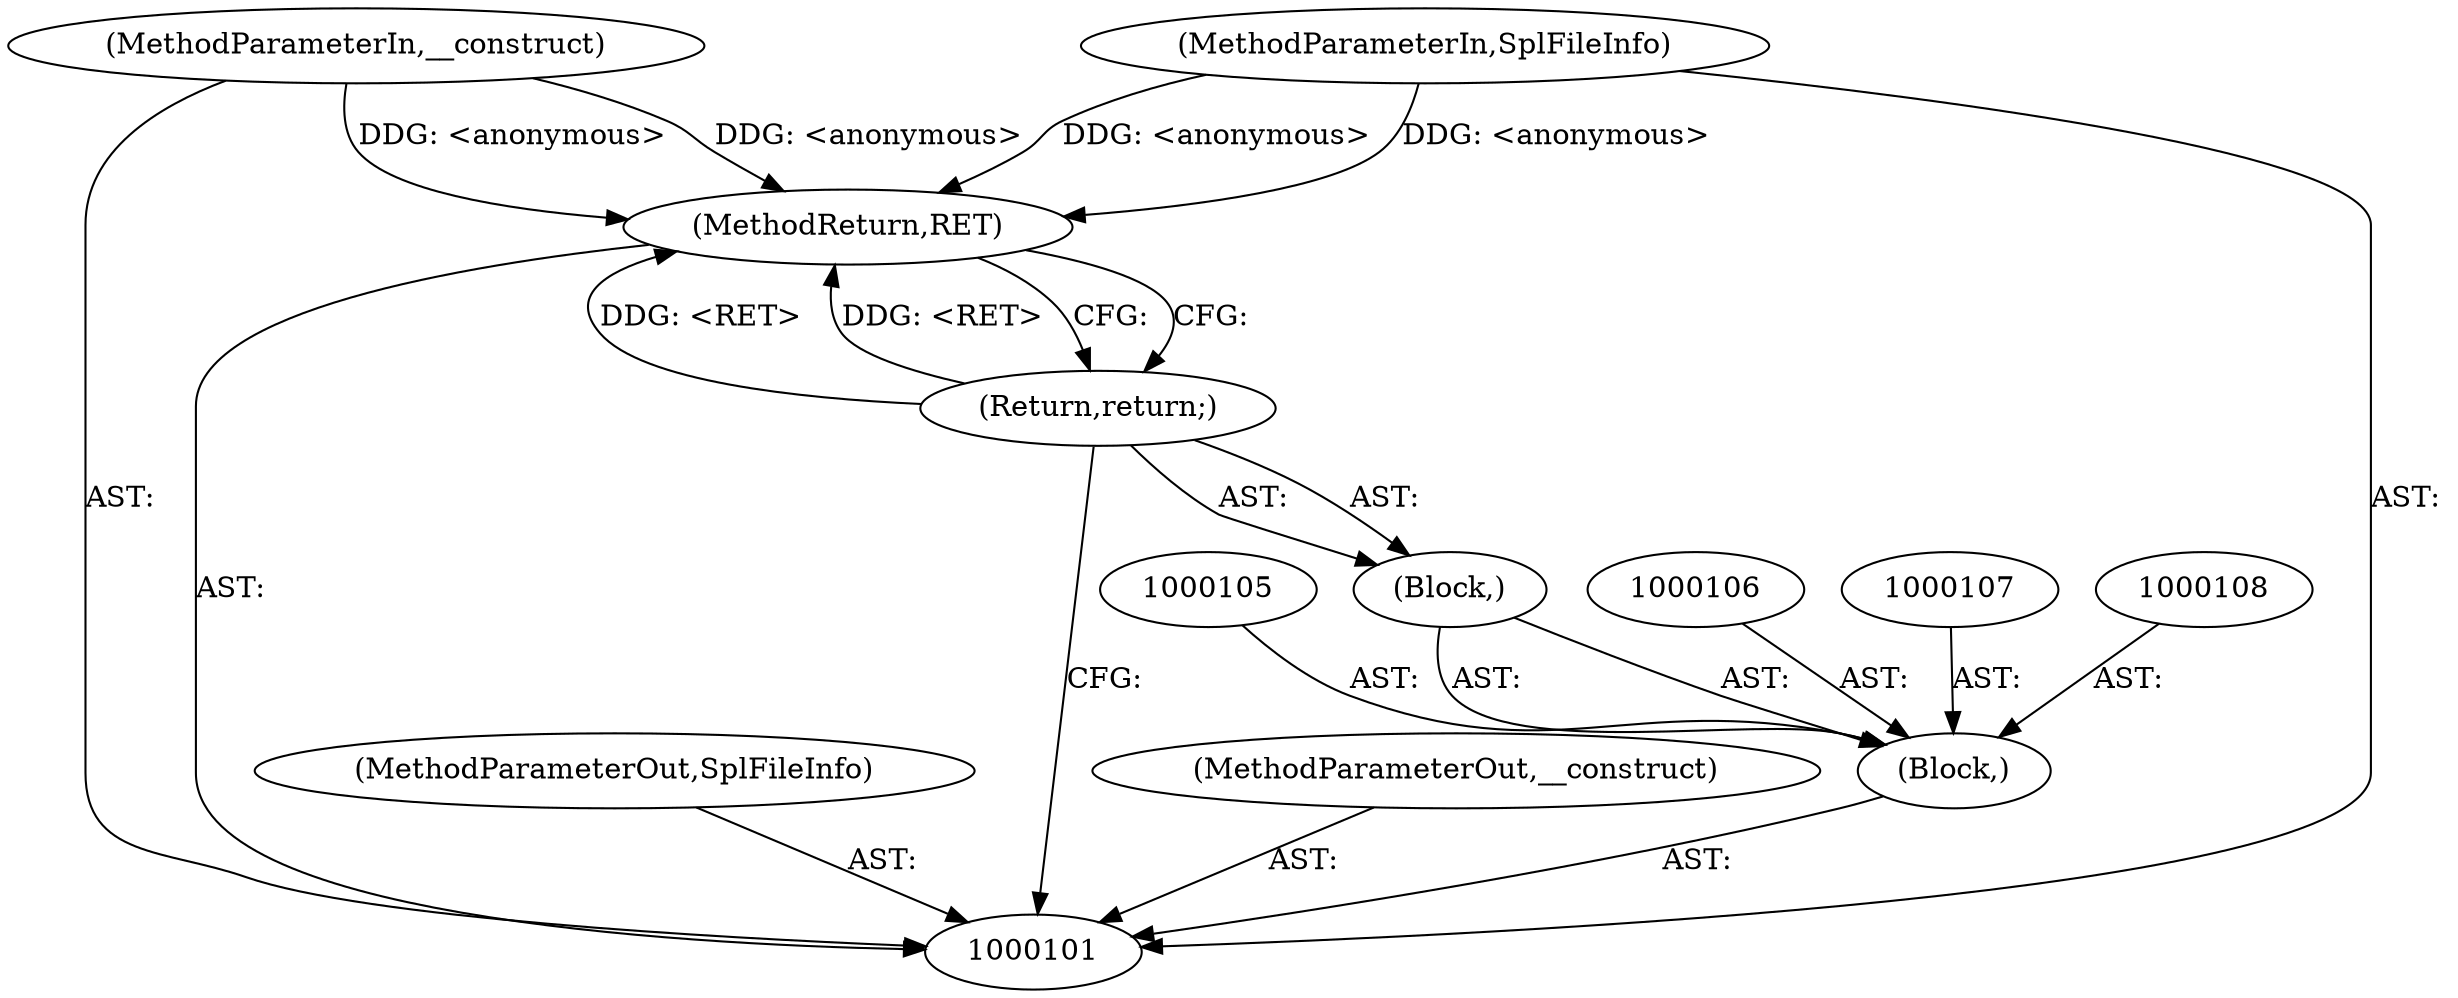 digraph "0_php-src_7245bff300d3fa8bacbef7897ff080a6f1c23eba?w=1_11" {
"1000111" [label="(MethodReturn,RET)"];
"1000102" [label="(MethodParameterIn,SplFileInfo)"];
"1000120" [label="(MethodParameterOut,SplFileInfo)"];
"1000103" [label="(MethodParameterIn,__construct)"];
"1000121" [label="(MethodParameterOut,__construct)"];
"1000109" [label="(Block,)"];
"1000110" [label="(Return,return;)"];
"1000104" [label="(Block,)"];
"1000111" -> "1000101"  [label="AST: "];
"1000111" -> "1000110"  [label="CFG: "];
"1000103" -> "1000111"  [label="DDG: <anonymous>"];
"1000102" -> "1000111"  [label="DDG: <anonymous>"];
"1000110" -> "1000111"  [label="DDG: <RET>"];
"1000102" -> "1000101"  [label="AST: "];
"1000102" -> "1000111"  [label="DDG: <anonymous>"];
"1000120" -> "1000101"  [label="AST: "];
"1000103" -> "1000101"  [label="AST: "];
"1000103" -> "1000111"  [label="DDG: <anonymous>"];
"1000121" -> "1000101"  [label="AST: "];
"1000109" -> "1000104"  [label="AST: "];
"1000110" -> "1000109"  [label="AST: "];
"1000110" -> "1000109"  [label="AST: "];
"1000110" -> "1000101"  [label="CFG: "];
"1000111" -> "1000110"  [label="CFG: "];
"1000110" -> "1000111"  [label="DDG: <RET>"];
"1000104" -> "1000101"  [label="AST: "];
"1000105" -> "1000104"  [label="AST: "];
"1000106" -> "1000104"  [label="AST: "];
"1000107" -> "1000104"  [label="AST: "];
"1000108" -> "1000104"  [label="AST: "];
"1000109" -> "1000104"  [label="AST: "];
}
